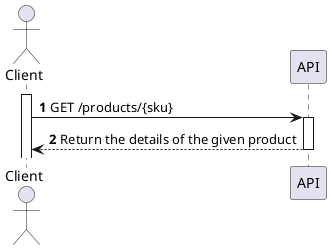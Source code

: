 @startuml
'https://plantuml.com/sequence-diagram

autoactivate on
autonumber

actor "Client" as client
participant "API" as api

activate client

client -> api: GET /products/{sku}
api --> client: Return the details of the given product



@enduml
